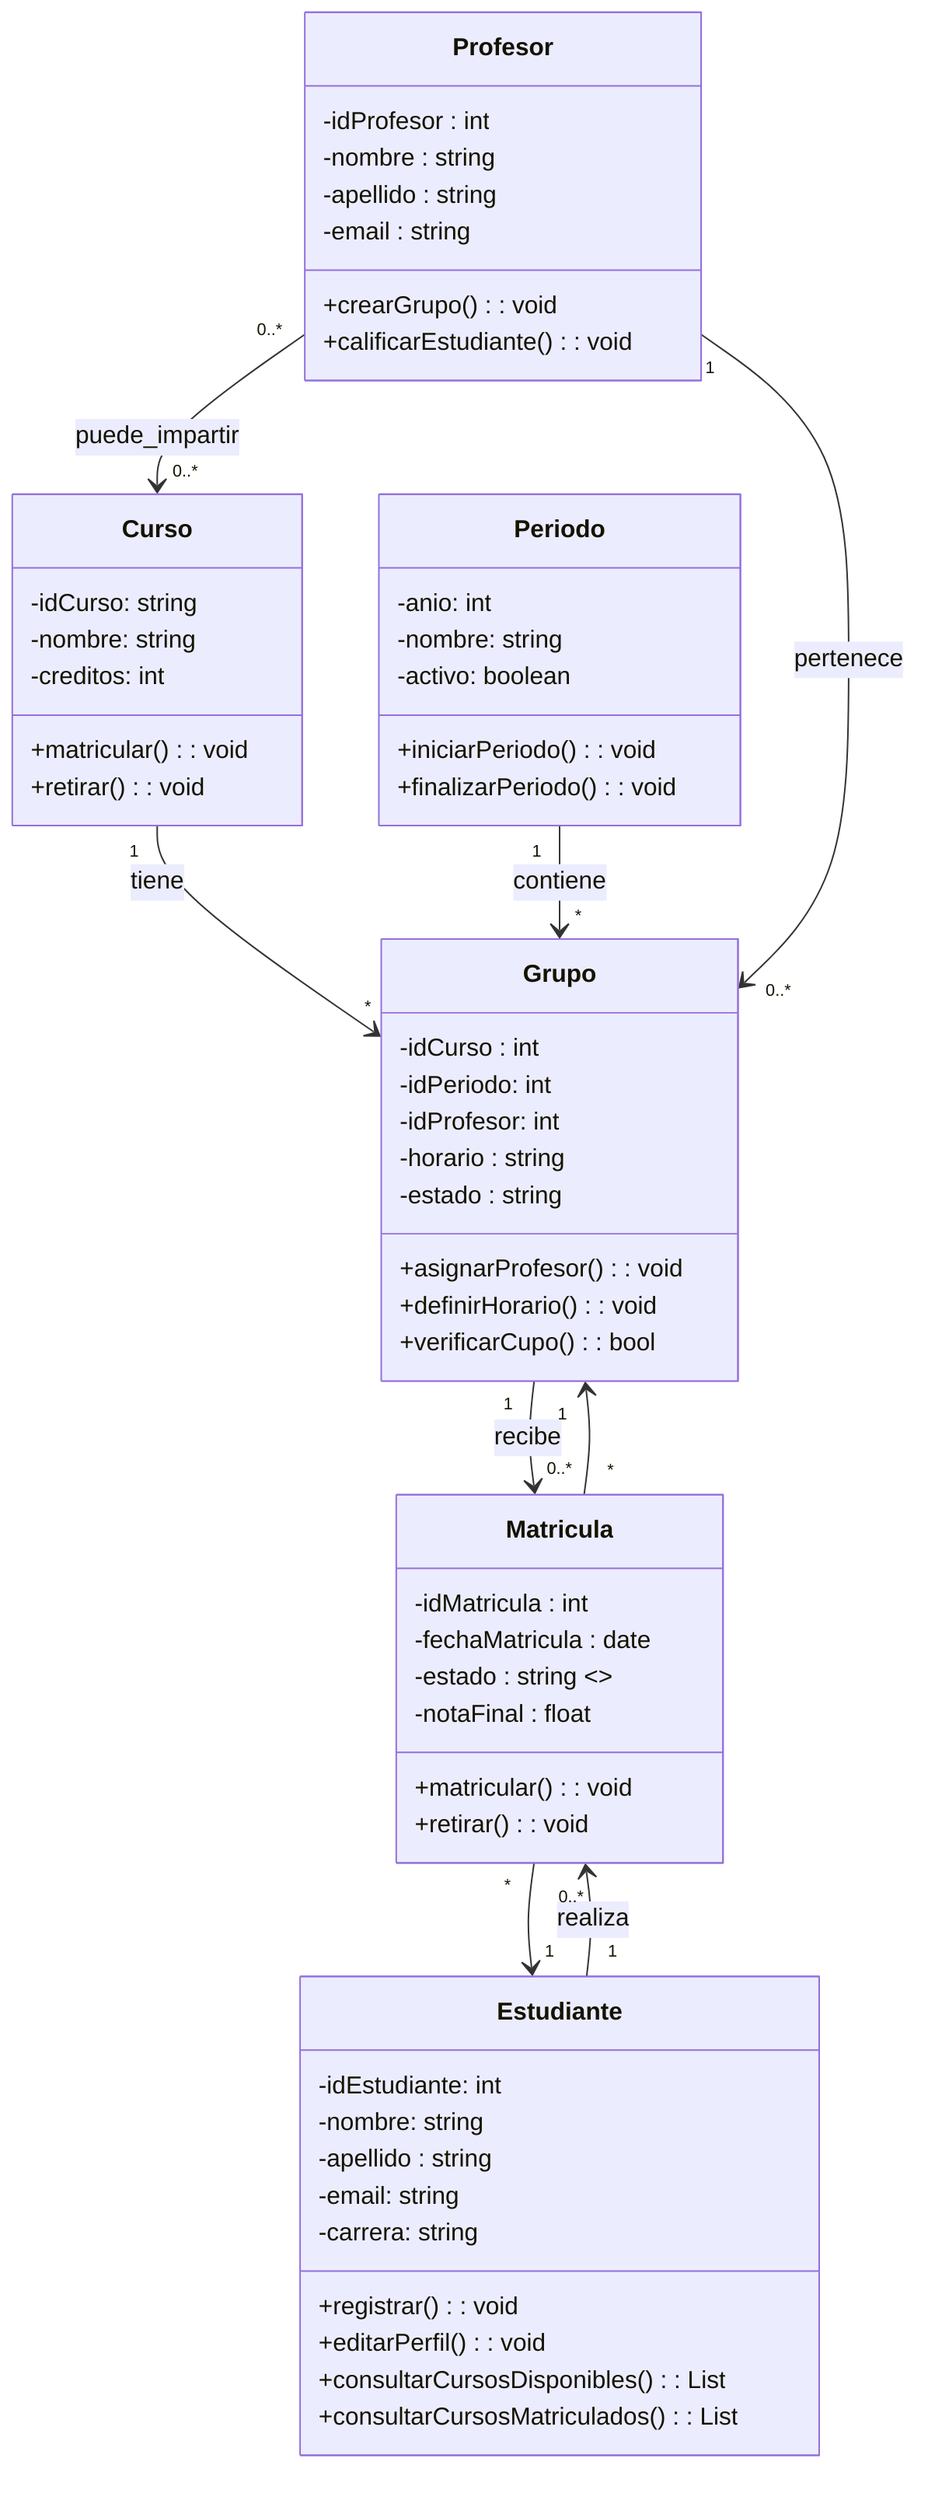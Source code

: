 classDiagram
    class Profesor {
        -idProfesor : int
        -nombre : string
        -apellido : string
        -email : string
        +crearGrupo() : void
        +calificarEstudiante(): void
    }

    class Estudiante {
        -idEstudiante: int
        -nombre: string
        -apellido : string
        -email: string
        -carrera: string
        +registrar(): void
        +editarPerfil(): void
        +consultarCursosDisponibles(): List<Curso>
        +consultarCursosMatriculados(): List<Curso>
    }
 
    class Curso {
        -idCurso: string
        -nombre: string
        -creditos: int
        +matricular(): void
        +retirar(): void
    }

    class Periodo {
        -anio: int
        -nombre: string
        -activo: boolean
        +iniciarPeriodo(): void
        +finalizarPeriodo(): void
    }

    class Grupo {
        -idCurso : int
        -idPeriodo: int
        -idProfesor: int
        -horario : string
        -estado : string
        +asignarProfesor() : void
        +definirHorario(): void
        +verificarCupo() : bool
    }

    class Matricula {
      -idMatricula : int
      -fechaMatricula : date
      -estado : string  <<ej: "Matriculado","Retirado">>
      -notaFinal : float
      +matricular() : void
      +retirar() : void
    }
    
    %% Relaciones simplificadas con cardinalidades
    Curso "1" --> "*" Grupo : tiene
    Periodo "1" --> "*" Grupo : contiene
    Profesor "1" --> "0..*" Grupo : pertenece
    Estudiante "1" --> "0..*" Matricula : realiza
    Grupo "1" --> "0..*" Matricula : recibe
    Matricula "*" --> "1" Estudiante
    Matricula "*" --> "1" Grupo
    Profesor "0..*" --> "0..*" Curso : puede_impartir